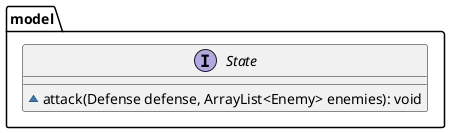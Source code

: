 @startuml
'https://plantuml.com/class-diagram

package model {
    interface State {
        ~ attack(Defense defense, ArrayList<Enemy> enemies): void
    }
}

@enduml